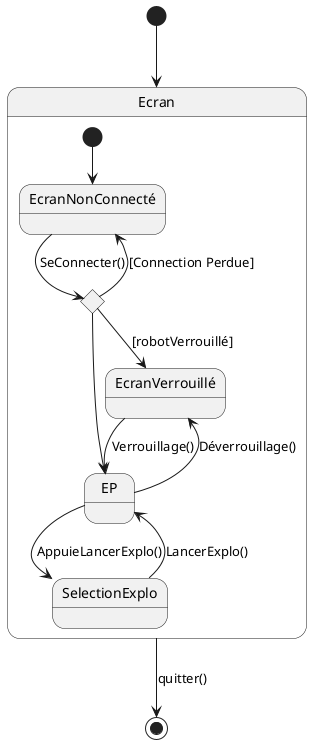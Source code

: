 @startuml
[*] --> Ecran
state Ecran {
    state "EcranNonConnecté" as EcranNonConnecté
    state "EP" as EP
    state "EcranVerrouillé" as EcranVerrouillé
    state "SelectionExplo" as SelectionExplo

    state c <<choice>>

    [*] --> EcranNonConnecté
    EcranNonConnecté --> c : SeConnecter()

    c --> EcranNonConnecté : [Connection Perdue]
    c --> EP
    c --> EcranVerrouillé : [robotVerrouillé]
    EcranVerrouillé --> EP: Verrouillage()
   EP --> EcranVerrouillé :Déverrouillage()
    EP --> SelectionExplo : AppuieLancerExplo()
    SelectionExplo --> EP : LancerExplo()
}

Ecran --> [*] : quitter()

@enduml
